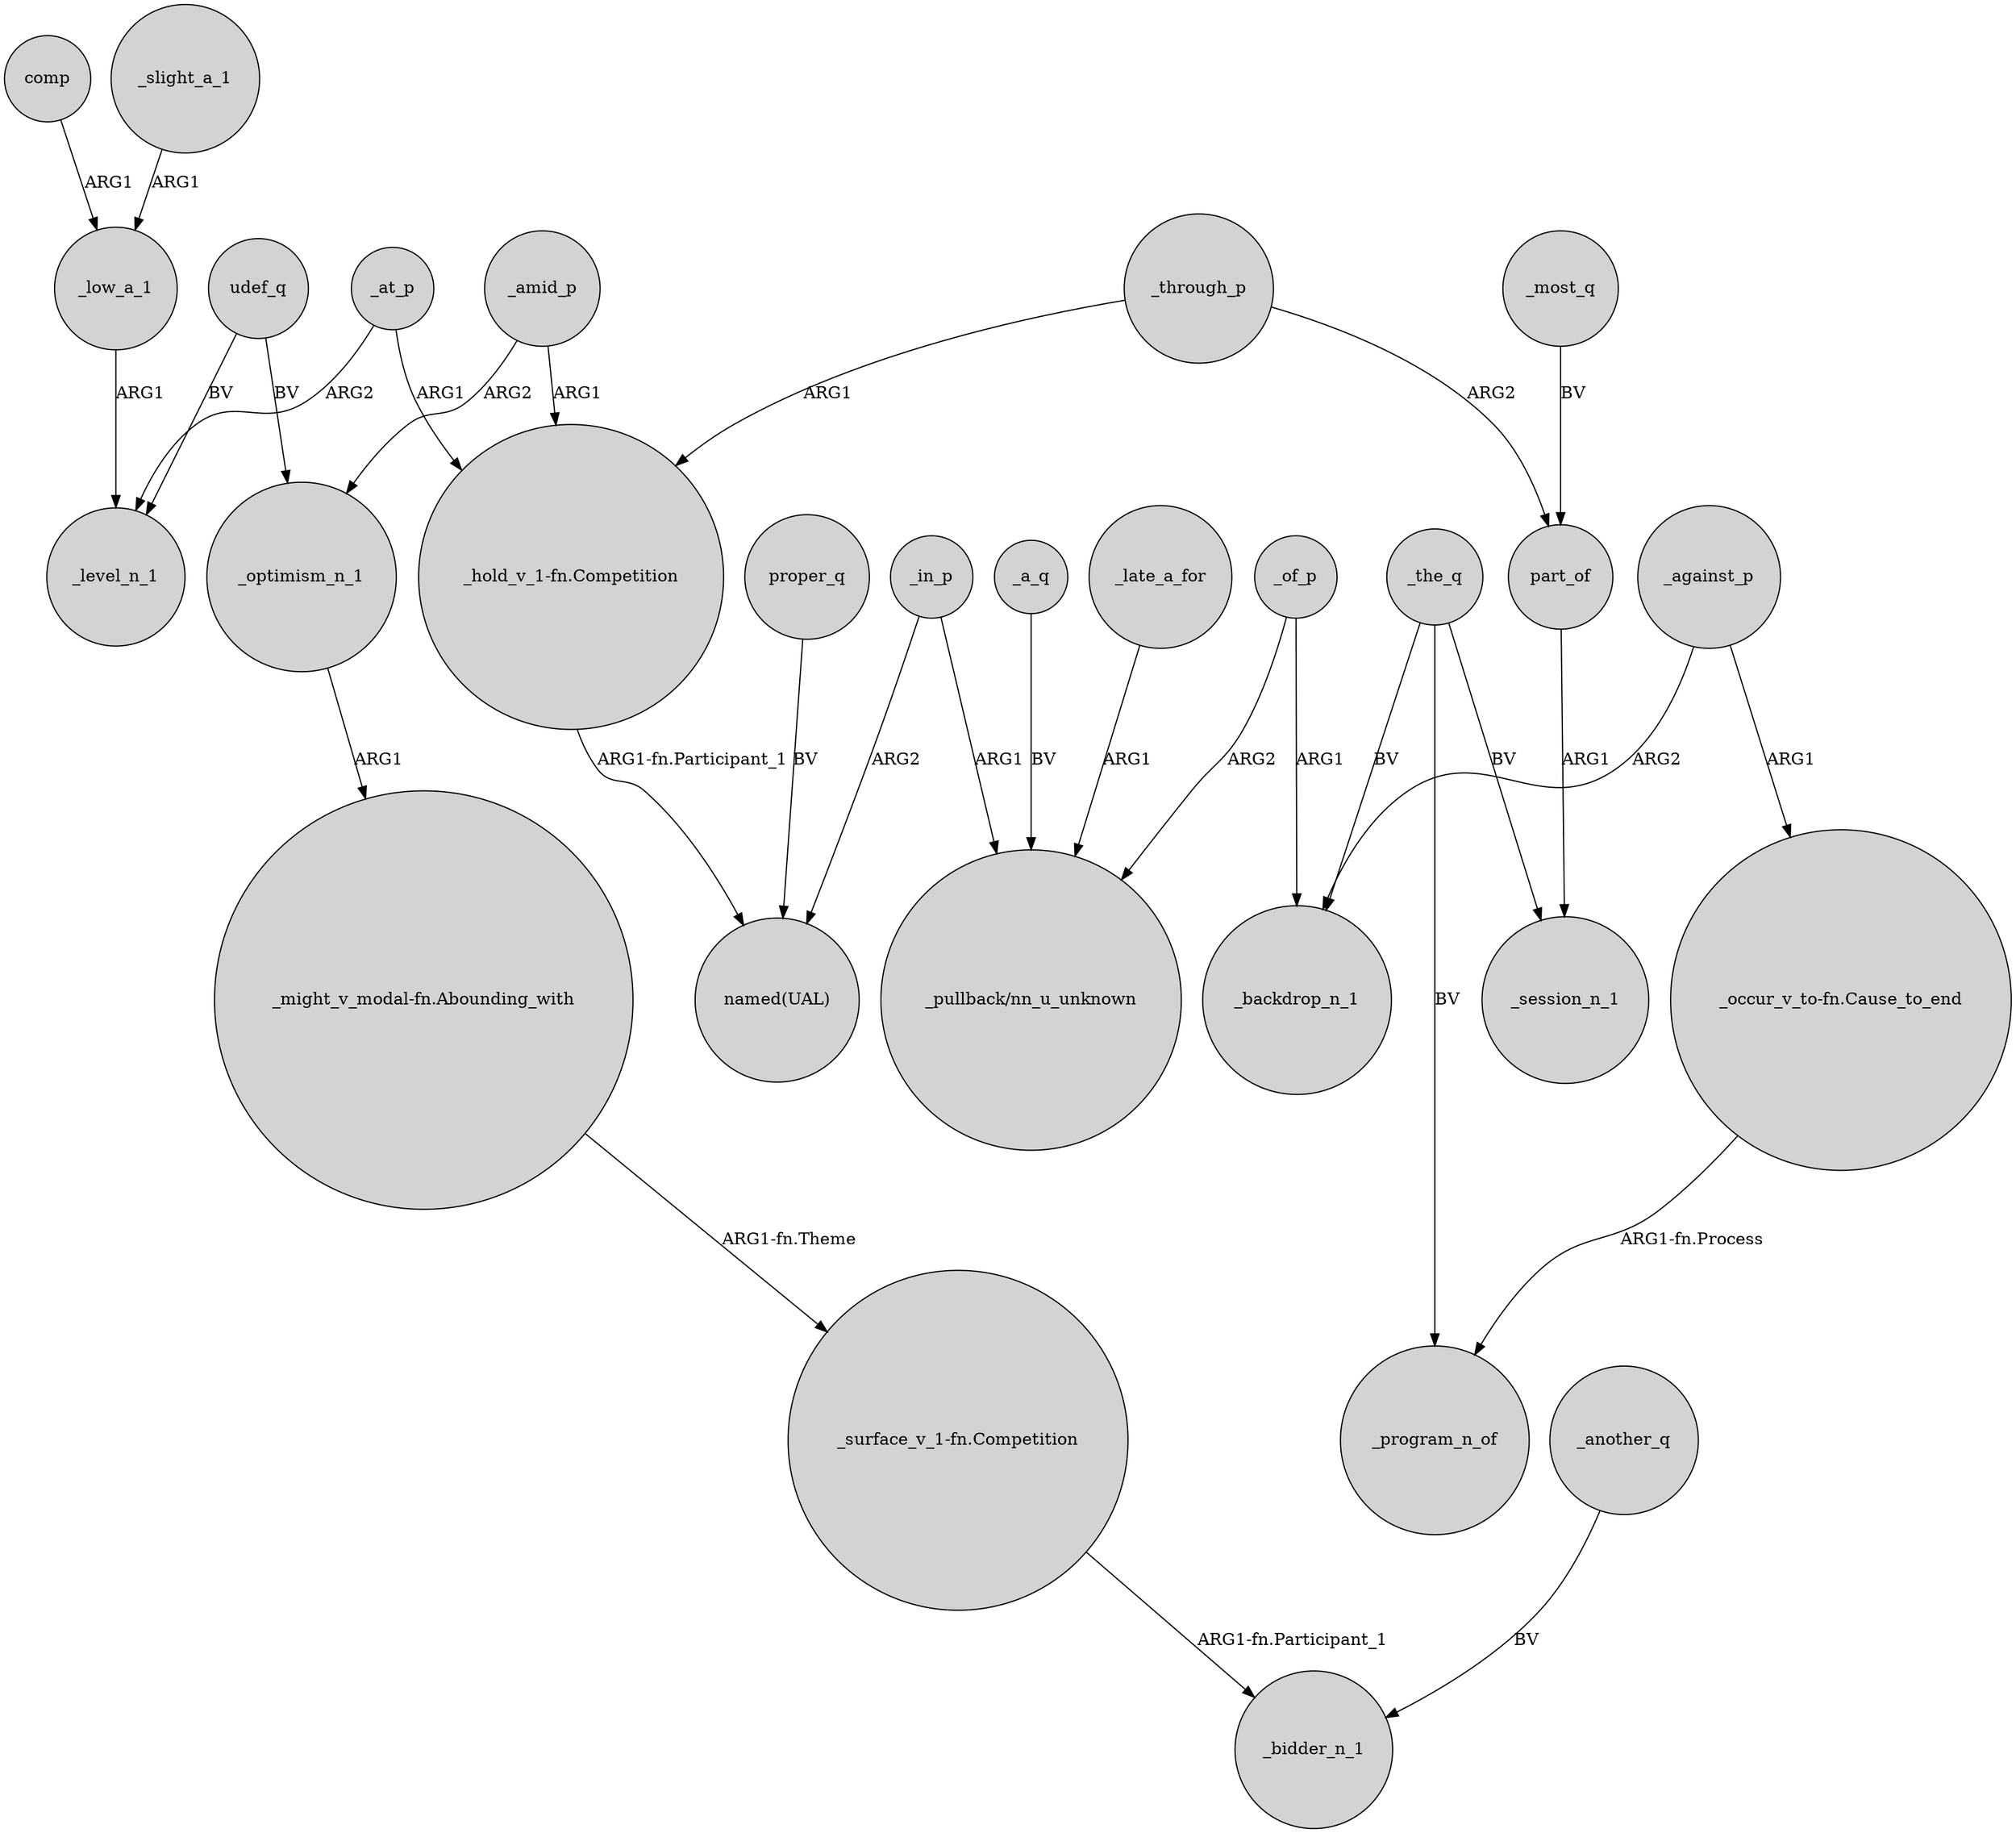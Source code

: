 digraph {
	node [shape=circle style=filled]
	comp -> _low_a_1 [label=ARG1]
	_against_p -> _backdrop_n_1 [label=ARG2]
	part_of -> _session_n_1 [label=ARG1]
	_at_p -> _level_n_1 [label=ARG2]
	_slight_a_1 -> _low_a_1 [label=ARG1]
	_the_q -> _session_n_1 [label=BV]
	_in_p -> "named(UAL)" [label=ARG2]
	_at_p -> "_hold_v_1-fn.Competition" [label=ARG1]
	_in_p -> "_pullback/nn_u_unknown" [label=ARG1]
	_of_p -> "_pullback/nn_u_unknown" [label=ARG2]
	"_surface_v_1-fn.Competition" -> _bidder_n_1 [label="ARG1-fn.Participant_1"]
	_through_p -> part_of [label=ARG2]
	proper_q -> "named(UAL)" [label=BV]
	_amid_p -> _optimism_n_1 [label=ARG2]
	_most_q -> part_of [label=BV]
	"_occur_v_to-fn.Cause_to_end" -> _program_n_of [label="ARG1-fn.Process"]
	udef_q -> _level_n_1 [label=BV]
	_low_a_1 -> _level_n_1 [label=ARG1]
	_the_q -> _program_n_of [label=BV]
	_late_a_for -> "_pullback/nn_u_unknown" [label=ARG1]
	_against_p -> "_occur_v_to-fn.Cause_to_end" [label=ARG1]
	_optimism_n_1 -> "_might_v_modal-fn.Abounding_with" [label=ARG1]
	_through_p -> "_hold_v_1-fn.Competition" [label=ARG1]
	udef_q -> _optimism_n_1 [label=BV]
	"_hold_v_1-fn.Competition" -> "named(UAL)" [label="ARG1-fn.Participant_1"]
	_of_p -> _backdrop_n_1 [label=ARG1]
	_another_q -> _bidder_n_1 [label=BV]
	"_might_v_modal-fn.Abounding_with" -> "_surface_v_1-fn.Competition" [label="ARG1-fn.Theme"]
	_amid_p -> "_hold_v_1-fn.Competition" [label=ARG1]
	_a_q -> "_pullback/nn_u_unknown" [label=BV]
	_the_q -> _backdrop_n_1 [label=BV]
}

